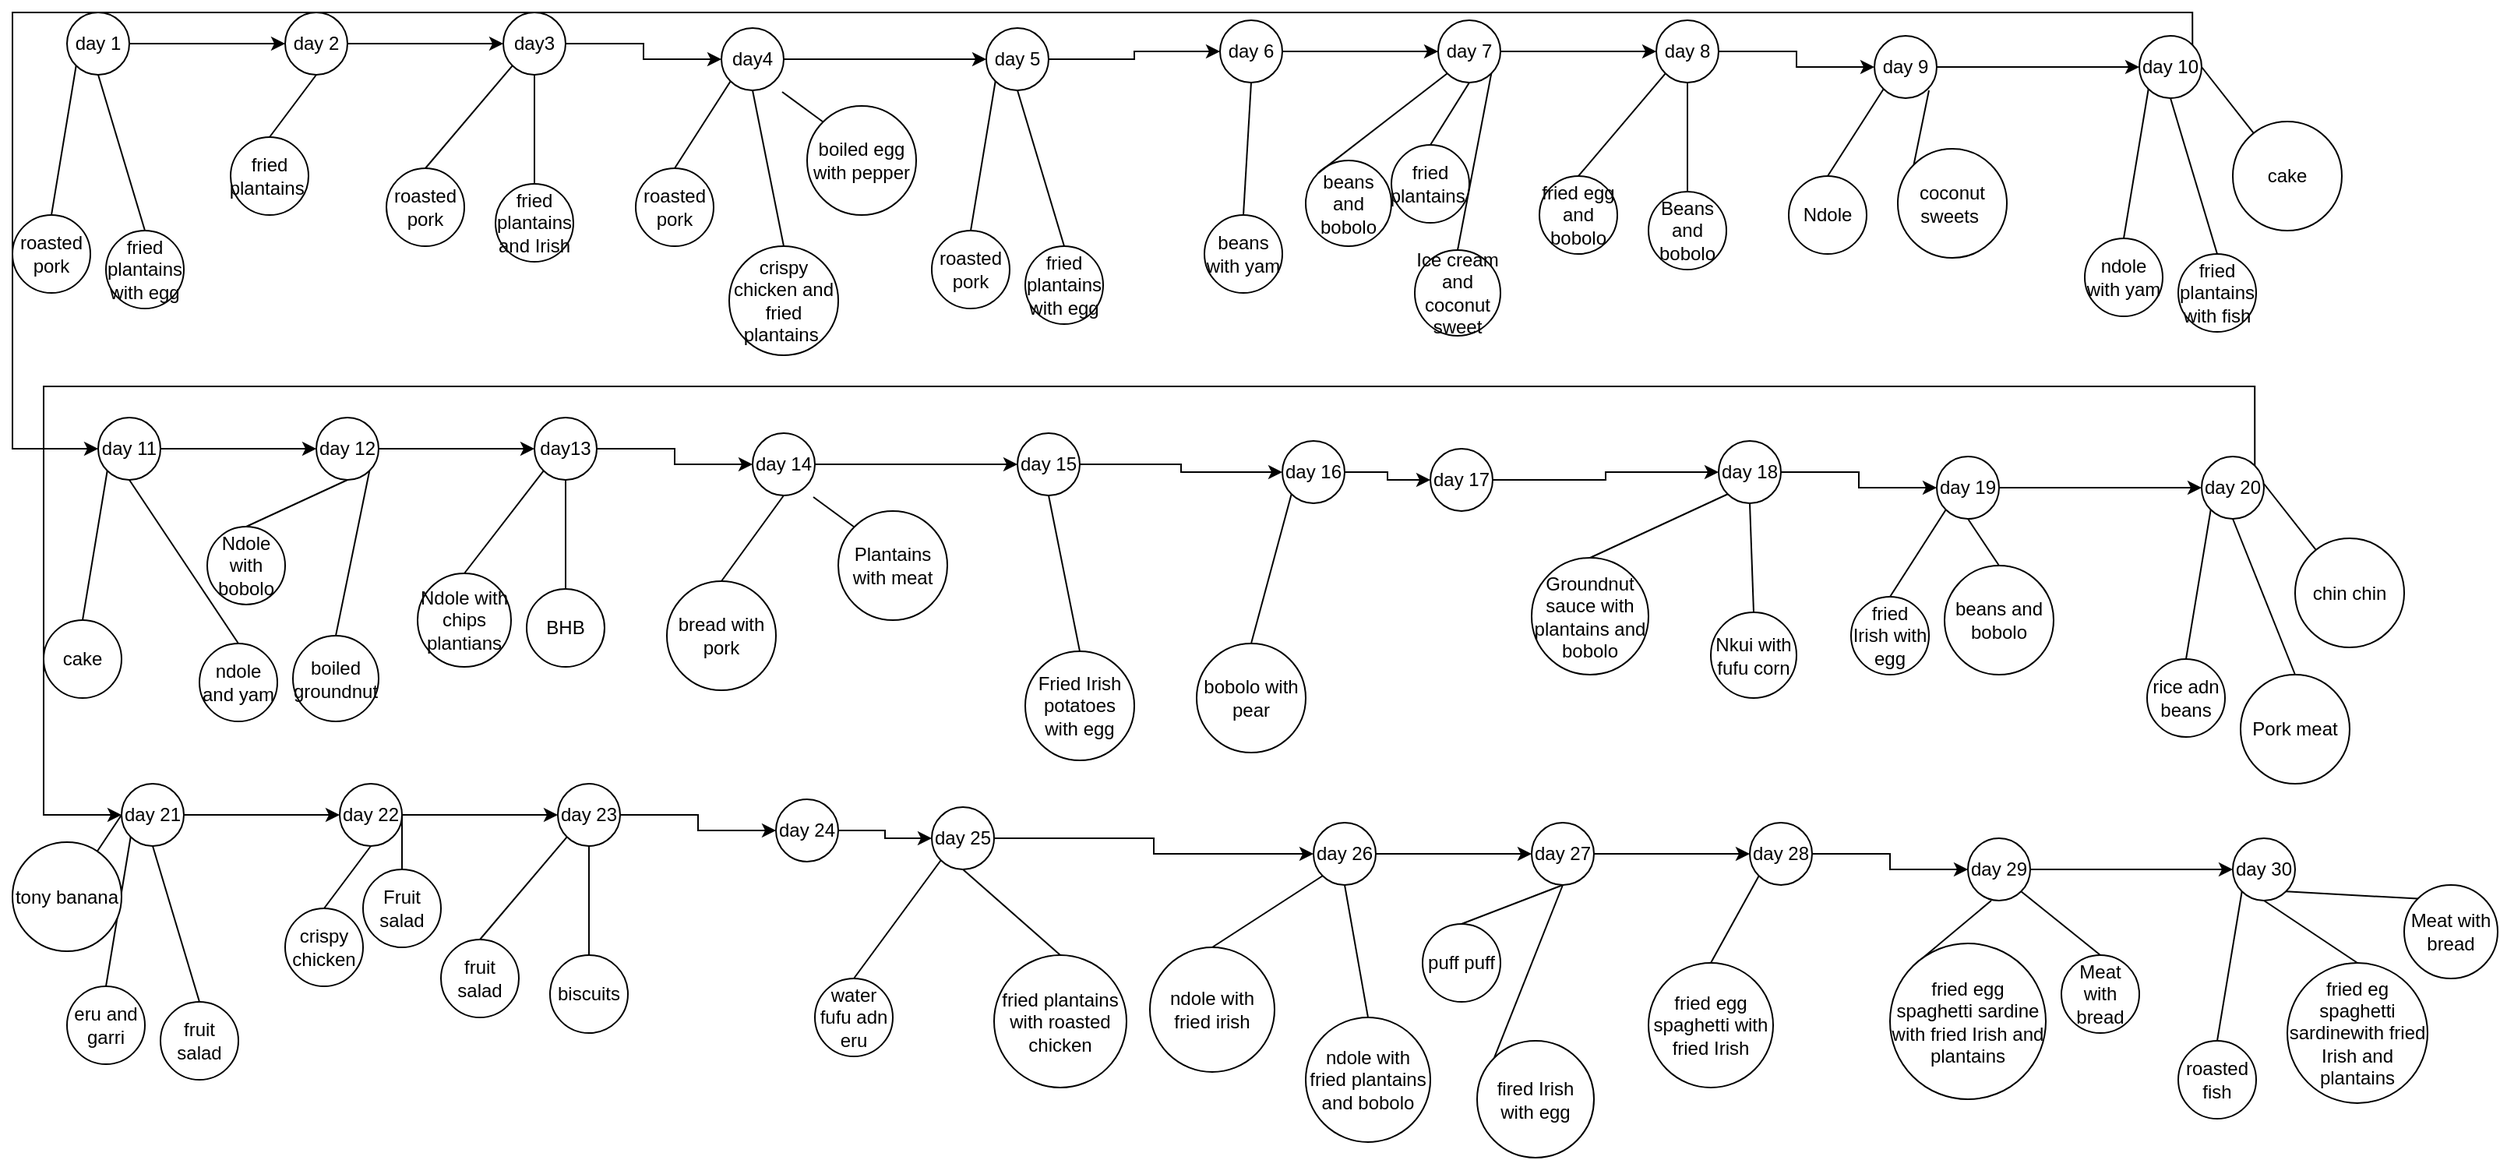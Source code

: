 <mxfile version="20.8.1" type="github">
  <diagram id="LaWbVJC7qkz8_IwK1w4z" name="Página-1">
    <mxGraphModel dx="1760" dy="790" grid="1" gridSize="10" guides="1" tooltips="1" connect="1" arrows="1" fold="1" page="1" pageScale="1" pageWidth="827" pageHeight="1169" math="0" shadow="0">
      <root>
        <mxCell id="0" />
        <mxCell id="1" parent="0" />
        <mxCell id="JZo5wt8hePPkI4YRJZzK-73" style="edgeStyle=orthogonalEdgeStyle;rounded=0;orthogonalLoop=1;jettySize=auto;html=1;exitX=1;exitY=0.5;exitDx=0;exitDy=0;entryX=0;entryY=0.5;entryDx=0;entryDy=0;" edge="1" parent="1" source="JZo5wt8hePPkI4YRJZzK-6" target="JZo5wt8hePPkI4YRJZzK-27">
          <mxGeometry relative="1" as="geometry" />
        </mxCell>
        <mxCell id="JZo5wt8hePPkI4YRJZzK-6" value="day 1" style="ellipse;whiteSpace=wrap;html=1;aspect=fixed;" vertex="1" parent="1">
          <mxGeometry x="45" y="360" width="40" height="40" as="geometry" />
        </mxCell>
        <mxCell id="JZo5wt8hePPkI4YRJZzK-11" value="roasted pork" style="ellipse;whiteSpace=wrap;html=1;aspect=fixed;" vertex="1" parent="1">
          <mxGeometry x="10" y="490" width="50" height="50" as="geometry" />
        </mxCell>
        <mxCell id="JZo5wt8hePPkI4YRJZzK-23" value="fried plantains with egg" style="ellipse;whiteSpace=wrap;html=1;aspect=fixed;" vertex="1" parent="1">
          <mxGeometry x="70" y="500" width="50" height="50" as="geometry" />
        </mxCell>
        <mxCell id="JZo5wt8hePPkI4YRJZzK-25" value="" style="endArrow=none;html=1;rounded=0;exitX=0.5;exitY=0;exitDx=0;exitDy=0;entryX=0;entryY=1;entryDx=0;entryDy=0;" edge="1" parent="1" source="JZo5wt8hePPkI4YRJZzK-11" target="JZo5wt8hePPkI4YRJZzK-6">
          <mxGeometry width="50" height="50" relative="1" as="geometry">
            <mxPoint x="15" y="490" as="sourcePoint" />
            <mxPoint x="50" y="400" as="targetPoint" />
          </mxGeometry>
        </mxCell>
        <mxCell id="JZo5wt8hePPkI4YRJZzK-26" value="" style="endArrow=none;html=1;rounded=0;exitX=0.5;exitY=0;exitDx=0;exitDy=0;entryX=0.5;entryY=1;entryDx=0;entryDy=0;" edge="1" parent="1" source="JZo5wt8hePPkI4YRJZzK-23" target="JZo5wt8hePPkI4YRJZzK-6">
          <mxGeometry width="50" height="50" relative="1" as="geometry">
            <mxPoint x="50" y="490" as="sourcePoint" />
            <mxPoint x="100" y="440" as="targetPoint" />
          </mxGeometry>
        </mxCell>
        <mxCell id="JZo5wt8hePPkI4YRJZzK-74" style="edgeStyle=orthogonalEdgeStyle;rounded=0;orthogonalLoop=1;jettySize=auto;html=1;exitX=1;exitY=0.5;exitDx=0;exitDy=0;entryX=0;entryY=0.5;entryDx=0;entryDy=0;" edge="1" parent="1" source="JZo5wt8hePPkI4YRJZzK-27" target="JZo5wt8hePPkI4YRJZzK-58">
          <mxGeometry relative="1" as="geometry" />
        </mxCell>
        <mxCell id="JZo5wt8hePPkI4YRJZzK-27" value="day 2" style="ellipse;whiteSpace=wrap;html=1;aspect=fixed;" vertex="1" parent="1">
          <mxGeometry x="185" y="360" width="40" height="40" as="geometry" />
        </mxCell>
        <mxCell id="JZo5wt8hePPkI4YRJZzK-29" value="fried plantains&amp;nbsp;" style="ellipse;whiteSpace=wrap;html=1;aspect=fixed;" vertex="1" parent="1">
          <mxGeometry x="150" y="440" width="50" height="50" as="geometry" />
        </mxCell>
        <mxCell id="JZo5wt8hePPkI4YRJZzK-31" value="" style="endArrow=none;html=1;rounded=0;exitX=0.5;exitY=0;exitDx=0;exitDy=0;entryX=0.5;entryY=1;entryDx=0;entryDy=0;" edge="1" source="JZo5wt8hePPkI4YRJZzK-29" target="JZo5wt8hePPkI4YRJZzK-27" parent="1">
          <mxGeometry width="50" height="50" relative="1" as="geometry">
            <mxPoint x="190" y="490" as="sourcePoint" />
            <mxPoint x="240" y="440" as="targetPoint" />
          </mxGeometry>
        </mxCell>
        <mxCell id="JZo5wt8hePPkI4YRJZzK-75" style="edgeStyle=orthogonalEdgeStyle;rounded=0;orthogonalLoop=1;jettySize=auto;html=1;exitX=1;exitY=0.5;exitDx=0;exitDy=0;entryX=0;entryY=0.5;entryDx=0;entryDy=0;" edge="1" parent="1" source="JZo5wt8hePPkI4YRJZzK-58" target="JZo5wt8hePPkI4YRJZzK-63">
          <mxGeometry relative="1" as="geometry" />
        </mxCell>
        <mxCell id="JZo5wt8hePPkI4YRJZzK-58" value="day3" style="ellipse;whiteSpace=wrap;html=1;aspect=fixed;" vertex="1" parent="1">
          <mxGeometry x="325" y="360" width="40" height="40" as="geometry" />
        </mxCell>
        <mxCell id="JZo5wt8hePPkI4YRJZzK-59" value="roasted pork" style="ellipse;whiteSpace=wrap;html=1;aspect=fixed;" vertex="1" parent="1">
          <mxGeometry x="250" y="460" width="50" height="50" as="geometry" />
        </mxCell>
        <mxCell id="JZo5wt8hePPkI4YRJZzK-60" value="fried plantains and Irish" style="ellipse;whiteSpace=wrap;html=1;aspect=fixed;" vertex="1" parent="1">
          <mxGeometry x="320" y="470" width="50" height="50" as="geometry" />
        </mxCell>
        <mxCell id="JZo5wt8hePPkI4YRJZzK-61" value="" style="endArrow=none;html=1;rounded=0;exitX=0.5;exitY=0;exitDx=0;exitDy=0;entryX=0;entryY=1;entryDx=0;entryDy=0;" edge="1" source="JZo5wt8hePPkI4YRJZzK-59" target="JZo5wt8hePPkI4YRJZzK-58" parent="1">
          <mxGeometry width="50" height="50" relative="1" as="geometry">
            <mxPoint x="295" y="490" as="sourcePoint" />
            <mxPoint x="330" y="400" as="targetPoint" />
          </mxGeometry>
        </mxCell>
        <mxCell id="JZo5wt8hePPkI4YRJZzK-62" value="" style="endArrow=none;html=1;rounded=0;exitX=0.5;exitY=0;exitDx=0;exitDy=0;entryX=0.5;entryY=1;entryDx=0;entryDy=0;" edge="1" source="JZo5wt8hePPkI4YRJZzK-60" target="JZo5wt8hePPkI4YRJZzK-58" parent="1">
          <mxGeometry width="50" height="50" relative="1" as="geometry">
            <mxPoint x="330" y="490" as="sourcePoint" />
            <mxPoint x="380" y="440" as="targetPoint" />
          </mxGeometry>
        </mxCell>
        <mxCell id="JZo5wt8hePPkI4YRJZzK-76" style="edgeStyle=orthogonalEdgeStyle;rounded=0;orthogonalLoop=1;jettySize=auto;html=1;exitX=1;exitY=0.5;exitDx=0;exitDy=0;" edge="1" parent="1" source="JZo5wt8hePPkI4YRJZzK-63" target="JZo5wt8hePPkI4YRJZzK-68">
          <mxGeometry relative="1" as="geometry" />
        </mxCell>
        <mxCell id="JZo5wt8hePPkI4YRJZzK-63" value="day4" style="ellipse;whiteSpace=wrap;html=1;aspect=fixed;" vertex="1" parent="1">
          <mxGeometry x="465" y="370" width="40" height="40" as="geometry" />
        </mxCell>
        <mxCell id="JZo5wt8hePPkI4YRJZzK-64" value="roasted pork" style="ellipse;whiteSpace=wrap;html=1;aspect=fixed;" vertex="1" parent="1">
          <mxGeometry x="410" y="460" width="50" height="50" as="geometry" />
        </mxCell>
        <mxCell id="JZo5wt8hePPkI4YRJZzK-65" value="crispy chicken and fried plantains&amp;nbsp;" style="ellipse;whiteSpace=wrap;html=1;aspect=fixed;" vertex="1" parent="1">
          <mxGeometry x="470" y="510" width="70" height="70" as="geometry" />
        </mxCell>
        <mxCell id="JZo5wt8hePPkI4YRJZzK-66" value="" style="endArrow=none;html=1;rounded=0;exitX=0.5;exitY=0;exitDx=0;exitDy=0;entryX=0;entryY=1;entryDx=0;entryDy=0;" edge="1" source="JZo5wt8hePPkI4YRJZzK-64" target="JZo5wt8hePPkI4YRJZzK-63" parent="1">
          <mxGeometry width="50" height="50" relative="1" as="geometry">
            <mxPoint x="435" y="500" as="sourcePoint" />
            <mxPoint x="470" y="410" as="targetPoint" />
          </mxGeometry>
        </mxCell>
        <mxCell id="JZo5wt8hePPkI4YRJZzK-67" value="" style="endArrow=none;html=1;rounded=0;exitX=0.5;exitY=0;exitDx=0;exitDy=0;entryX=0.5;entryY=1;entryDx=0;entryDy=0;" edge="1" source="JZo5wt8hePPkI4YRJZzK-65" target="JZo5wt8hePPkI4YRJZzK-63" parent="1">
          <mxGeometry width="50" height="50" relative="1" as="geometry">
            <mxPoint x="470" y="500" as="sourcePoint" />
            <mxPoint x="520" y="450" as="targetPoint" />
          </mxGeometry>
        </mxCell>
        <mxCell id="JZo5wt8hePPkI4YRJZzK-224" style="edgeStyle=orthogonalEdgeStyle;rounded=0;orthogonalLoop=1;jettySize=auto;html=1;exitX=1;exitY=0.5;exitDx=0;exitDy=0;entryX=0;entryY=0.5;entryDx=0;entryDy=0;" edge="1" parent="1" source="JZo5wt8hePPkI4YRJZzK-68" target="JZo5wt8hePPkI4YRJZzK-109">
          <mxGeometry relative="1" as="geometry" />
        </mxCell>
        <mxCell id="JZo5wt8hePPkI4YRJZzK-68" value="day 5" style="ellipse;whiteSpace=wrap;html=1;aspect=fixed;" vertex="1" parent="1">
          <mxGeometry x="635" y="370" width="40" height="40" as="geometry" />
        </mxCell>
        <mxCell id="JZo5wt8hePPkI4YRJZzK-69" value="roasted pork" style="ellipse;whiteSpace=wrap;html=1;aspect=fixed;" vertex="1" parent="1">
          <mxGeometry x="600" y="500" width="50" height="50" as="geometry" />
        </mxCell>
        <mxCell id="JZo5wt8hePPkI4YRJZzK-70" value="fried plantains with egg" style="ellipse;whiteSpace=wrap;html=1;aspect=fixed;" vertex="1" parent="1">
          <mxGeometry x="660" y="510" width="50" height="50" as="geometry" />
        </mxCell>
        <mxCell id="JZo5wt8hePPkI4YRJZzK-71" value="" style="endArrow=none;html=1;rounded=0;exitX=0.5;exitY=0;exitDx=0;exitDy=0;entryX=0;entryY=1;entryDx=0;entryDy=0;" edge="1" source="JZo5wt8hePPkI4YRJZzK-69" target="JZo5wt8hePPkI4YRJZzK-68" parent="1">
          <mxGeometry width="50" height="50" relative="1" as="geometry">
            <mxPoint x="605" y="500" as="sourcePoint" />
            <mxPoint x="640" y="410" as="targetPoint" />
          </mxGeometry>
        </mxCell>
        <mxCell id="JZo5wt8hePPkI4YRJZzK-72" value="" style="endArrow=none;html=1;rounded=0;exitX=0.5;exitY=0;exitDx=0;exitDy=0;entryX=0.5;entryY=1;entryDx=0;entryDy=0;" edge="1" source="JZo5wt8hePPkI4YRJZzK-70" target="JZo5wt8hePPkI4YRJZzK-68" parent="1">
          <mxGeometry width="50" height="50" relative="1" as="geometry">
            <mxPoint x="640" y="500" as="sourcePoint" />
            <mxPoint x="690" y="450" as="targetPoint" />
          </mxGeometry>
        </mxCell>
        <mxCell id="JZo5wt8hePPkI4YRJZzK-77" value="" style="endArrow=none;html=1;rounded=0;entryX=0.975;entryY=1.025;entryDx=0;entryDy=0;entryPerimeter=0;exitX=0;exitY=0;exitDx=0;exitDy=0;" edge="1" parent="1" source="JZo5wt8hePPkI4YRJZzK-78" target="JZo5wt8hePPkI4YRJZzK-63">
          <mxGeometry width="50" height="50" relative="1" as="geometry">
            <mxPoint x="540" y="445" as="sourcePoint" />
            <mxPoint x="590" y="395" as="targetPoint" />
          </mxGeometry>
        </mxCell>
        <mxCell id="JZo5wt8hePPkI4YRJZzK-78" value="boiled egg&lt;br&gt;with pepper" style="ellipse;whiteSpace=wrap;html=1;aspect=fixed;" vertex="1" parent="1">
          <mxGeometry x="520" y="420" width="70" height="70" as="geometry" />
        </mxCell>
        <mxCell id="JZo5wt8hePPkI4YRJZzK-79" style="edgeStyle=orthogonalEdgeStyle;rounded=0;orthogonalLoop=1;jettySize=auto;html=1;exitX=1;exitY=0.5;exitDx=0;exitDy=0;entryX=0;entryY=0.5;entryDx=0;entryDy=0;" edge="1" source="JZo5wt8hePPkI4YRJZzK-80" target="JZo5wt8hePPkI4YRJZzK-86" parent="1">
          <mxGeometry relative="1" as="geometry" />
        </mxCell>
        <mxCell id="JZo5wt8hePPkI4YRJZzK-80" value="day 11" style="ellipse;whiteSpace=wrap;html=1;aspect=fixed;" vertex="1" parent="1">
          <mxGeometry x="65" y="620" width="40" height="40" as="geometry" />
        </mxCell>
        <mxCell id="JZo5wt8hePPkI4YRJZzK-81" value="cake" style="ellipse;whiteSpace=wrap;html=1;aspect=fixed;" vertex="1" parent="1">
          <mxGeometry x="30" y="750" width="50" height="50" as="geometry" />
        </mxCell>
        <mxCell id="JZo5wt8hePPkI4YRJZzK-82" value="ndole and yam" style="ellipse;whiteSpace=wrap;html=1;aspect=fixed;" vertex="1" parent="1">
          <mxGeometry x="130" y="765" width="50" height="50" as="geometry" />
        </mxCell>
        <mxCell id="JZo5wt8hePPkI4YRJZzK-83" value="" style="endArrow=none;html=1;rounded=0;exitX=0.5;exitY=0;exitDx=0;exitDy=0;entryX=0;entryY=1;entryDx=0;entryDy=0;" edge="1" source="JZo5wt8hePPkI4YRJZzK-81" target="JZo5wt8hePPkI4YRJZzK-80" parent="1">
          <mxGeometry width="50" height="50" relative="1" as="geometry">
            <mxPoint x="35" y="750" as="sourcePoint" />
            <mxPoint x="70" y="660" as="targetPoint" />
          </mxGeometry>
        </mxCell>
        <mxCell id="JZo5wt8hePPkI4YRJZzK-84" value="" style="endArrow=none;html=1;rounded=0;exitX=0.5;exitY=0;exitDx=0;exitDy=0;entryX=0.5;entryY=1;entryDx=0;entryDy=0;" edge="1" source="JZo5wt8hePPkI4YRJZzK-82" target="JZo5wt8hePPkI4YRJZzK-80" parent="1">
          <mxGeometry width="50" height="50" relative="1" as="geometry">
            <mxPoint x="70" y="750" as="sourcePoint" />
            <mxPoint x="120" y="700" as="targetPoint" />
          </mxGeometry>
        </mxCell>
        <mxCell id="JZo5wt8hePPkI4YRJZzK-85" style="edgeStyle=orthogonalEdgeStyle;rounded=0;orthogonalLoop=1;jettySize=auto;html=1;exitX=1;exitY=0.5;exitDx=0;exitDy=0;entryX=0;entryY=0.5;entryDx=0;entryDy=0;" edge="1" source="JZo5wt8hePPkI4YRJZzK-86" target="JZo5wt8hePPkI4YRJZzK-90" parent="1">
          <mxGeometry relative="1" as="geometry" />
        </mxCell>
        <mxCell id="JZo5wt8hePPkI4YRJZzK-86" value="day 12" style="ellipse;whiteSpace=wrap;html=1;aspect=fixed;" vertex="1" parent="1">
          <mxGeometry x="205" y="620" width="40" height="40" as="geometry" />
        </mxCell>
        <mxCell id="JZo5wt8hePPkI4YRJZzK-87" value="Ndole with bobolo" style="ellipse;whiteSpace=wrap;html=1;aspect=fixed;" vertex="1" parent="1">
          <mxGeometry x="135" y="690" width="50" height="50" as="geometry" />
        </mxCell>
        <mxCell id="JZo5wt8hePPkI4YRJZzK-88" value="" style="endArrow=none;html=1;rounded=0;exitX=0.5;exitY=0;exitDx=0;exitDy=0;entryX=0.5;entryY=1;entryDx=0;entryDy=0;" edge="1" source="JZo5wt8hePPkI4YRJZzK-87" target="JZo5wt8hePPkI4YRJZzK-86" parent="1">
          <mxGeometry width="50" height="50" relative="1" as="geometry">
            <mxPoint x="210" y="750" as="sourcePoint" />
            <mxPoint x="260" y="700" as="targetPoint" />
          </mxGeometry>
        </mxCell>
        <mxCell id="JZo5wt8hePPkI4YRJZzK-89" style="edgeStyle=orthogonalEdgeStyle;rounded=0;orthogonalLoop=1;jettySize=auto;html=1;exitX=1;exitY=0.5;exitDx=0;exitDy=0;entryX=0;entryY=0.5;entryDx=0;entryDy=0;" edge="1" source="JZo5wt8hePPkI4YRJZzK-90" target="JZo5wt8hePPkI4YRJZzK-96" parent="1">
          <mxGeometry relative="1" as="geometry" />
        </mxCell>
        <mxCell id="JZo5wt8hePPkI4YRJZzK-90" value="day13" style="ellipse;whiteSpace=wrap;html=1;aspect=fixed;" vertex="1" parent="1">
          <mxGeometry x="345" y="620" width="40" height="40" as="geometry" />
        </mxCell>
        <mxCell id="JZo5wt8hePPkI4YRJZzK-91" value="Ndole with chips plantians" style="ellipse;whiteSpace=wrap;html=1;aspect=fixed;" vertex="1" parent="1">
          <mxGeometry x="270" y="720" width="60" height="60" as="geometry" />
        </mxCell>
        <mxCell id="JZo5wt8hePPkI4YRJZzK-92" value="BHB" style="ellipse;whiteSpace=wrap;html=1;aspect=fixed;" vertex="1" parent="1">
          <mxGeometry x="340" y="730" width="50" height="50" as="geometry" />
        </mxCell>
        <mxCell id="JZo5wt8hePPkI4YRJZzK-93" value="" style="endArrow=none;html=1;rounded=0;exitX=0.5;exitY=0;exitDx=0;exitDy=0;entryX=0;entryY=1;entryDx=0;entryDy=0;" edge="1" source="JZo5wt8hePPkI4YRJZzK-91" target="JZo5wt8hePPkI4YRJZzK-90" parent="1">
          <mxGeometry width="50" height="50" relative="1" as="geometry">
            <mxPoint x="315" y="750" as="sourcePoint" />
            <mxPoint x="350" y="660" as="targetPoint" />
          </mxGeometry>
        </mxCell>
        <mxCell id="JZo5wt8hePPkI4YRJZzK-94" value="" style="endArrow=none;html=1;rounded=0;exitX=0.5;exitY=0;exitDx=0;exitDy=0;entryX=0.5;entryY=1;entryDx=0;entryDy=0;" edge="1" source="JZo5wt8hePPkI4YRJZzK-92" target="JZo5wt8hePPkI4YRJZzK-90" parent="1">
          <mxGeometry width="50" height="50" relative="1" as="geometry">
            <mxPoint x="350" y="750" as="sourcePoint" />
            <mxPoint x="400" y="700" as="targetPoint" />
          </mxGeometry>
        </mxCell>
        <mxCell id="JZo5wt8hePPkI4YRJZzK-95" style="edgeStyle=orthogonalEdgeStyle;rounded=0;orthogonalLoop=1;jettySize=auto;html=1;exitX=1;exitY=0.5;exitDx=0;exitDy=0;" edge="1" source="JZo5wt8hePPkI4YRJZzK-96" target="JZo5wt8hePPkI4YRJZzK-101" parent="1">
          <mxGeometry relative="1" as="geometry" />
        </mxCell>
        <mxCell id="JZo5wt8hePPkI4YRJZzK-96" value="day 14" style="ellipse;whiteSpace=wrap;html=1;aspect=fixed;" vertex="1" parent="1">
          <mxGeometry x="485" y="630" width="40" height="40" as="geometry" />
        </mxCell>
        <mxCell id="JZo5wt8hePPkI4YRJZzK-98" value="bread with pork" style="ellipse;whiteSpace=wrap;html=1;aspect=fixed;" vertex="1" parent="1">
          <mxGeometry x="430" y="725" width="70" height="70" as="geometry" />
        </mxCell>
        <mxCell id="JZo5wt8hePPkI4YRJZzK-100" value="" style="endArrow=none;html=1;rounded=0;exitX=0.5;exitY=0;exitDx=0;exitDy=0;entryX=0.5;entryY=1;entryDx=0;entryDy=0;" edge="1" source="JZo5wt8hePPkI4YRJZzK-98" target="JZo5wt8hePPkI4YRJZzK-96" parent="1">
          <mxGeometry width="50" height="50" relative="1" as="geometry">
            <mxPoint x="490" y="760" as="sourcePoint" />
            <mxPoint x="540" y="710" as="targetPoint" />
          </mxGeometry>
        </mxCell>
        <mxCell id="JZo5wt8hePPkI4YRJZzK-238" style="edgeStyle=orthogonalEdgeStyle;rounded=0;orthogonalLoop=1;jettySize=auto;html=1;exitX=1;exitY=0.5;exitDx=0;exitDy=0;entryX=0;entryY=0.5;entryDx=0;entryDy=0;" edge="1" parent="1" source="JZo5wt8hePPkI4YRJZzK-101" target="JZo5wt8hePPkI4YRJZzK-138">
          <mxGeometry relative="1" as="geometry" />
        </mxCell>
        <mxCell id="JZo5wt8hePPkI4YRJZzK-101" value="day 15" style="ellipse;whiteSpace=wrap;html=1;aspect=fixed;" vertex="1" parent="1">
          <mxGeometry x="655" y="630" width="40" height="40" as="geometry" />
        </mxCell>
        <mxCell id="JZo5wt8hePPkI4YRJZzK-103" value="Fried Irish potatoes with egg" style="ellipse;whiteSpace=wrap;html=1;aspect=fixed;" vertex="1" parent="1">
          <mxGeometry x="660" y="770" width="70" height="70" as="geometry" />
        </mxCell>
        <mxCell id="JZo5wt8hePPkI4YRJZzK-105" value="" style="endArrow=none;html=1;rounded=0;exitX=0.5;exitY=0;exitDx=0;exitDy=0;entryX=0.5;entryY=1;entryDx=0;entryDy=0;" edge="1" source="JZo5wt8hePPkI4YRJZzK-103" target="JZo5wt8hePPkI4YRJZzK-101" parent="1">
          <mxGeometry width="50" height="50" relative="1" as="geometry">
            <mxPoint x="660" y="760" as="sourcePoint" />
            <mxPoint x="710" y="710" as="targetPoint" />
          </mxGeometry>
        </mxCell>
        <mxCell id="JZo5wt8hePPkI4YRJZzK-106" value="" style="endArrow=none;html=1;rounded=0;entryX=0.975;entryY=1.025;entryDx=0;entryDy=0;entryPerimeter=0;exitX=0;exitY=0;exitDx=0;exitDy=0;" edge="1" source="JZo5wt8hePPkI4YRJZzK-107" target="JZo5wt8hePPkI4YRJZzK-96" parent="1">
          <mxGeometry width="50" height="50" relative="1" as="geometry">
            <mxPoint x="560" y="705" as="sourcePoint" />
            <mxPoint x="610" y="655" as="targetPoint" />
          </mxGeometry>
        </mxCell>
        <mxCell id="JZo5wt8hePPkI4YRJZzK-107" value="Plantains with meat" style="ellipse;whiteSpace=wrap;html=1;aspect=fixed;" vertex="1" parent="1">
          <mxGeometry x="540" y="680" width="70" height="70" as="geometry" />
        </mxCell>
        <mxCell id="JZo5wt8hePPkI4YRJZzK-108" style="edgeStyle=orthogonalEdgeStyle;rounded=0;orthogonalLoop=1;jettySize=auto;html=1;exitX=1;exitY=0.5;exitDx=0;exitDy=0;entryX=0;entryY=0.5;entryDx=0;entryDy=0;" edge="1" source="JZo5wt8hePPkI4YRJZzK-109" target="JZo5wt8hePPkI4YRJZzK-115" parent="1">
          <mxGeometry relative="1" as="geometry" />
        </mxCell>
        <mxCell id="JZo5wt8hePPkI4YRJZzK-109" value="day 6" style="ellipse;whiteSpace=wrap;html=1;aspect=fixed;" vertex="1" parent="1">
          <mxGeometry x="785" y="365" width="40" height="40" as="geometry" />
        </mxCell>
        <mxCell id="JZo5wt8hePPkI4YRJZzK-111" value="beans with yam" style="ellipse;whiteSpace=wrap;html=1;aspect=fixed;" vertex="1" parent="1">
          <mxGeometry x="775" y="490" width="50" height="50" as="geometry" />
        </mxCell>
        <mxCell id="JZo5wt8hePPkI4YRJZzK-113" value="" style="endArrow=none;html=1;rounded=0;exitX=0.5;exitY=0;exitDx=0;exitDy=0;entryX=0.5;entryY=1;entryDx=0;entryDy=0;" edge="1" source="JZo5wt8hePPkI4YRJZzK-111" target="JZo5wt8hePPkI4YRJZzK-109" parent="1">
          <mxGeometry width="50" height="50" relative="1" as="geometry">
            <mxPoint x="790" y="495" as="sourcePoint" />
            <mxPoint x="840" y="445" as="targetPoint" />
          </mxGeometry>
        </mxCell>
        <mxCell id="JZo5wt8hePPkI4YRJZzK-114" style="edgeStyle=orthogonalEdgeStyle;rounded=0;orthogonalLoop=1;jettySize=auto;html=1;exitX=1;exitY=0.5;exitDx=0;exitDy=0;entryX=0;entryY=0.5;entryDx=0;entryDy=0;" edge="1" source="JZo5wt8hePPkI4YRJZzK-115" target="JZo5wt8hePPkI4YRJZzK-119" parent="1">
          <mxGeometry relative="1" as="geometry" />
        </mxCell>
        <mxCell id="JZo5wt8hePPkI4YRJZzK-115" value="day 7" style="ellipse;whiteSpace=wrap;html=1;aspect=fixed;" vertex="1" parent="1">
          <mxGeometry x="925" y="365" width="40" height="40" as="geometry" />
        </mxCell>
        <mxCell id="JZo5wt8hePPkI4YRJZzK-116" value="fried plantains&amp;nbsp;" style="ellipse;whiteSpace=wrap;html=1;aspect=fixed;" vertex="1" parent="1">
          <mxGeometry x="895" y="445" width="50" height="50" as="geometry" />
        </mxCell>
        <mxCell id="JZo5wt8hePPkI4YRJZzK-117" value="" style="endArrow=none;html=1;rounded=0;exitX=0.5;exitY=0;exitDx=0;exitDy=0;entryX=0.5;entryY=1;entryDx=0;entryDy=0;" edge="1" source="JZo5wt8hePPkI4YRJZzK-116" target="JZo5wt8hePPkI4YRJZzK-115" parent="1">
          <mxGeometry width="50" height="50" relative="1" as="geometry">
            <mxPoint x="930" y="495" as="sourcePoint" />
            <mxPoint x="980" y="445" as="targetPoint" />
          </mxGeometry>
        </mxCell>
        <mxCell id="JZo5wt8hePPkI4YRJZzK-118" style="edgeStyle=orthogonalEdgeStyle;rounded=0;orthogonalLoop=1;jettySize=auto;html=1;exitX=1;exitY=0.5;exitDx=0;exitDy=0;entryX=0;entryY=0.5;entryDx=0;entryDy=0;" edge="1" source="JZo5wt8hePPkI4YRJZzK-119" target="JZo5wt8hePPkI4YRJZzK-125" parent="1">
          <mxGeometry relative="1" as="geometry" />
        </mxCell>
        <mxCell id="JZo5wt8hePPkI4YRJZzK-119" value="day 8" style="ellipse;whiteSpace=wrap;html=1;aspect=fixed;" vertex="1" parent="1">
          <mxGeometry x="1065" y="365" width="40" height="40" as="geometry" />
        </mxCell>
        <mxCell id="JZo5wt8hePPkI4YRJZzK-120" value="fried egg and bobolo" style="ellipse;whiteSpace=wrap;html=1;aspect=fixed;" vertex="1" parent="1">
          <mxGeometry x="990" y="465" width="50" height="50" as="geometry" />
        </mxCell>
        <mxCell id="JZo5wt8hePPkI4YRJZzK-121" value="Beans and bobolo" style="ellipse;whiteSpace=wrap;html=1;aspect=fixed;" vertex="1" parent="1">
          <mxGeometry x="1060" y="475" width="50" height="50" as="geometry" />
        </mxCell>
        <mxCell id="JZo5wt8hePPkI4YRJZzK-122" value="" style="endArrow=none;html=1;rounded=0;exitX=0.5;exitY=0;exitDx=0;exitDy=0;entryX=0;entryY=1;entryDx=0;entryDy=0;" edge="1" source="JZo5wt8hePPkI4YRJZzK-120" target="JZo5wt8hePPkI4YRJZzK-119" parent="1">
          <mxGeometry width="50" height="50" relative="1" as="geometry">
            <mxPoint x="1035" y="495" as="sourcePoint" />
            <mxPoint x="1070" y="405" as="targetPoint" />
          </mxGeometry>
        </mxCell>
        <mxCell id="JZo5wt8hePPkI4YRJZzK-123" value="" style="endArrow=none;html=1;rounded=0;exitX=0.5;exitY=0;exitDx=0;exitDy=0;entryX=0.5;entryY=1;entryDx=0;entryDy=0;" edge="1" source="JZo5wt8hePPkI4YRJZzK-121" target="JZo5wt8hePPkI4YRJZzK-119" parent="1">
          <mxGeometry width="50" height="50" relative="1" as="geometry">
            <mxPoint x="1070" y="495" as="sourcePoint" />
            <mxPoint x="1120" y="445" as="targetPoint" />
          </mxGeometry>
        </mxCell>
        <mxCell id="JZo5wt8hePPkI4YRJZzK-124" style="edgeStyle=orthogonalEdgeStyle;rounded=0;orthogonalLoop=1;jettySize=auto;html=1;exitX=1;exitY=0.5;exitDx=0;exitDy=0;" edge="1" source="JZo5wt8hePPkI4YRJZzK-125" target="JZo5wt8hePPkI4YRJZzK-130" parent="1">
          <mxGeometry relative="1" as="geometry" />
        </mxCell>
        <mxCell id="JZo5wt8hePPkI4YRJZzK-125" value="day 9" style="ellipse;whiteSpace=wrap;html=1;aspect=fixed;" vertex="1" parent="1">
          <mxGeometry x="1205" y="375" width="40" height="40" as="geometry" />
        </mxCell>
        <mxCell id="JZo5wt8hePPkI4YRJZzK-126" value="Ndole" style="ellipse;whiteSpace=wrap;html=1;aspect=fixed;" vertex="1" parent="1">
          <mxGeometry x="1150" y="465" width="50" height="50" as="geometry" />
        </mxCell>
        <mxCell id="JZo5wt8hePPkI4YRJZzK-128" value="" style="endArrow=none;html=1;rounded=0;exitX=0.5;exitY=0;exitDx=0;exitDy=0;entryX=0;entryY=1;entryDx=0;entryDy=0;" edge="1" source="JZo5wt8hePPkI4YRJZzK-126" target="JZo5wt8hePPkI4YRJZzK-125" parent="1">
          <mxGeometry width="50" height="50" relative="1" as="geometry">
            <mxPoint x="1175" y="505" as="sourcePoint" />
            <mxPoint x="1210" y="415" as="targetPoint" />
          </mxGeometry>
        </mxCell>
        <mxCell id="JZo5wt8hePPkI4YRJZzK-233" style="edgeStyle=orthogonalEdgeStyle;rounded=0;orthogonalLoop=1;jettySize=auto;html=1;exitX=1;exitY=0;exitDx=0;exitDy=0;entryX=0;entryY=0.5;entryDx=0;entryDy=0;" edge="1" parent="1" source="JZo5wt8hePPkI4YRJZzK-130" target="JZo5wt8hePPkI4YRJZzK-80">
          <mxGeometry relative="1" as="geometry">
            <Array as="points">
              <mxPoint x="1409" y="360" />
              <mxPoint x="10" y="360" />
              <mxPoint x="10" y="640" />
            </Array>
          </mxGeometry>
        </mxCell>
        <mxCell id="JZo5wt8hePPkI4YRJZzK-130" value="day 10" style="ellipse;whiteSpace=wrap;html=1;aspect=fixed;" vertex="1" parent="1">
          <mxGeometry x="1375" y="375" width="40" height="40" as="geometry" />
        </mxCell>
        <mxCell id="JZo5wt8hePPkI4YRJZzK-131" value="ndole with yam" style="ellipse;whiteSpace=wrap;html=1;aspect=fixed;" vertex="1" parent="1">
          <mxGeometry x="1340" y="505" width="50" height="50" as="geometry" />
        </mxCell>
        <mxCell id="JZo5wt8hePPkI4YRJZzK-132" value="fried plantains with fish" style="ellipse;whiteSpace=wrap;html=1;aspect=fixed;" vertex="1" parent="1">
          <mxGeometry x="1400" y="515" width="50" height="50" as="geometry" />
        </mxCell>
        <mxCell id="JZo5wt8hePPkI4YRJZzK-133" value="" style="endArrow=none;html=1;rounded=0;exitX=0.5;exitY=0;exitDx=0;exitDy=0;entryX=0;entryY=1;entryDx=0;entryDy=0;" edge="1" source="JZo5wt8hePPkI4YRJZzK-131" target="JZo5wt8hePPkI4YRJZzK-130" parent="1">
          <mxGeometry width="50" height="50" relative="1" as="geometry">
            <mxPoint x="1345" y="505" as="sourcePoint" />
            <mxPoint x="1380" y="415" as="targetPoint" />
          </mxGeometry>
        </mxCell>
        <mxCell id="JZo5wt8hePPkI4YRJZzK-134" value="" style="endArrow=none;html=1;rounded=0;exitX=0.5;exitY=0;exitDx=0;exitDy=0;entryX=0.5;entryY=1;entryDx=0;entryDy=0;" edge="1" source="JZo5wt8hePPkI4YRJZzK-132" target="JZo5wt8hePPkI4YRJZzK-130" parent="1">
          <mxGeometry width="50" height="50" relative="1" as="geometry">
            <mxPoint x="1380" y="505" as="sourcePoint" />
            <mxPoint x="1430" y="455" as="targetPoint" />
          </mxGeometry>
        </mxCell>
        <mxCell id="JZo5wt8hePPkI4YRJZzK-135" value="" style="endArrow=none;html=1;rounded=0;exitX=0;exitY=0;exitDx=0;exitDy=0;" edge="1" source="JZo5wt8hePPkI4YRJZzK-136" parent="1">
          <mxGeometry width="50" height="50" relative="1" as="geometry">
            <mxPoint x="1280" y="450" as="sourcePoint" />
            <mxPoint x="1240" y="410" as="targetPoint" />
          </mxGeometry>
        </mxCell>
        <mxCell id="JZo5wt8hePPkI4YRJZzK-136" value="coconut sweets&amp;nbsp;" style="ellipse;whiteSpace=wrap;html=1;aspect=fixed;" vertex="1" parent="1">
          <mxGeometry x="1220" y="447.5" width="70" height="70" as="geometry" />
        </mxCell>
        <mxCell id="JZo5wt8hePPkI4YRJZzK-137" style="edgeStyle=orthogonalEdgeStyle;rounded=0;orthogonalLoop=1;jettySize=auto;html=1;exitX=1;exitY=0.5;exitDx=0;exitDy=0;entryX=0;entryY=0.5;entryDx=0;entryDy=0;" edge="1" source="JZo5wt8hePPkI4YRJZzK-138" target="JZo5wt8hePPkI4YRJZzK-144" parent="1">
          <mxGeometry relative="1" as="geometry" />
        </mxCell>
        <mxCell id="JZo5wt8hePPkI4YRJZzK-138" value="day 16" style="ellipse;whiteSpace=wrap;html=1;aspect=fixed;" vertex="1" parent="1">
          <mxGeometry x="825" y="635" width="40" height="40" as="geometry" />
        </mxCell>
        <mxCell id="JZo5wt8hePPkI4YRJZzK-139" value="bobolo with pear" style="ellipse;whiteSpace=wrap;html=1;aspect=fixed;" vertex="1" parent="1">
          <mxGeometry x="770" y="765" width="70" height="70" as="geometry" />
        </mxCell>
        <mxCell id="JZo5wt8hePPkI4YRJZzK-141" value="" style="endArrow=none;html=1;rounded=0;exitX=0.5;exitY=0;exitDx=0;exitDy=0;entryX=0;entryY=1;entryDx=0;entryDy=0;" edge="1" source="JZo5wt8hePPkI4YRJZzK-139" target="JZo5wt8hePPkI4YRJZzK-138" parent="1">
          <mxGeometry width="50" height="50" relative="1" as="geometry">
            <mxPoint x="795" y="765" as="sourcePoint" />
            <mxPoint x="830" y="675" as="targetPoint" />
          </mxGeometry>
        </mxCell>
        <mxCell id="JZo5wt8hePPkI4YRJZzK-143" style="edgeStyle=orthogonalEdgeStyle;rounded=0;orthogonalLoop=1;jettySize=auto;html=1;exitX=1;exitY=0.5;exitDx=0;exitDy=0;entryX=0;entryY=0.5;entryDx=0;entryDy=0;" edge="1" source="JZo5wt8hePPkI4YRJZzK-144" target="JZo5wt8hePPkI4YRJZzK-148" parent="1">
          <mxGeometry relative="1" as="geometry" />
        </mxCell>
        <mxCell id="JZo5wt8hePPkI4YRJZzK-144" value="day 17" style="ellipse;whiteSpace=wrap;html=1;aspect=fixed;" vertex="1" parent="1">
          <mxGeometry x="920" y="640" width="40" height="40" as="geometry" />
        </mxCell>
        <mxCell id="JZo5wt8hePPkI4YRJZzK-147" style="edgeStyle=orthogonalEdgeStyle;rounded=0;orthogonalLoop=1;jettySize=auto;html=1;exitX=1;exitY=0.5;exitDx=0;exitDy=0;entryX=0;entryY=0.5;entryDx=0;entryDy=0;" edge="1" source="JZo5wt8hePPkI4YRJZzK-148" target="JZo5wt8hePPkI4YRJZzK-154" parent="1">
          <mxGeometry relative="1" as="geometry" />
        </mxCell>
        <mxCell id="JZo5wt8hePPkI4YRJZzK-148" value="day 18" style="ellipse;whiteSpace=wrap;html=1;aspect=fixed;" vertex="1" parent="1">
          <mxGeometry x="1105" y="635" width="40" height="40" as="geometry" />
        </mxCell>
        <mxCell id="JZo5wt8hePPkI4YRJZzK-149" value="Groundnut sauce with plantains and bobolo" style="ellipse;whiteSpace=wrap;html=1;aspect=fixed;" vertex="1" parent="1">
          <mxGeometry x="985" y="710" width="75" height="75" as="geometry" />
        </mxCell>
        <mxCell id="JZo5wt8hePPkI4YRJZzK-150" value="Nkui with fufu corn" style="ellipse;whiteSpace=wrap;html=1;aspect=fixed;" vertex="1" parent="1">
          <mxGeometry x="1100" y="745" width="55" height="55" as="geometry" />
        </mxCell>
        <mxCell id="JZo5wt8hePPkI4YRJZzK-151" value="" style="endArrow=none;html=1;rounded=0;exitX=0.5;exitY=0;exitDx=0;exitDy=0;entryX=0;entryY=1;entryDx=0;entryDy=0;" edge="1" source="JZo5wt8hePPkI4YRJZzK-149" target="JZo5wt8hePPkI4YRJZzK-148" parent="1">
          <mxGeometry width="50" height="50" relative="1" as="geometry">
            <mxPoint x="1075" y="765" as="sourcePoint" />
            <mxPoint x="1110" y="675" as="targetPoint" />
          </mxGeometry>
        </mxCell>
        <mxCell id="JZo5wt8hePPkI4YRJZzK-152" value="" style="endArrow=none;html=1;rounded=0;exitX=0.5;exitY=0;exitDx=0;exitDy=0;entryX=0.5;entryY=1;entryDx=0;entryDy=0;" edge="1" source="JZo5wt8hePPkI4YRJZzK-150" target="JZo5wt8hePPkI4YRJZzK-148" parent="1">
          <mxGeometry width="50" height="50" relative="1" as="geometry">
            <mxPoint x="1110" y="765" as="sourcePoint" />
            <mxPoint x="1160" y="715" as="targetPoint" />
          </mxGeometry>
        </mxCell>
        <mxCell id="JZo5wt8hePPkI4YRJZzK-153" style="edgeStyle=orthogonalEdgeStyle;rounded=0;orthogonalLoop=1;jettySize=auto;html=1;exitX=1;exitY=0.5;exitDx=0;exitDy=0;" edge="1" source="JZo5wt8hePPkI4YRJZzK-154" target="JZo5wt8hePPkI4YRJZzK-159" parent="1">
          <mxGeometry relative="1" as="geometry" />
        </mxCell>
        <mxCell id="JZo5wt8hePPkI4YRJZzK-154" value="day 19" style="ellipse;whiteSpace=wrap;html=1;aspect=fixed;" vertex="1" parent="1">
          <mxGeometry x="1245" y="645" width="40" height="40" as="geometry" />
        </mxCell>
        <mxCell id="JZo5wt8hePPkI4YRJZzK-155" value="fried Irish with egg" style="ellipse;whiteSpace=wrap;html=1;aspect=fixed;" vertex="1" parent="1">
          <mxGeometry x="1190" y="735" width="50" height="50" as="geometry" />
        </mxCell>
        <mxCell id="JZo5wt8hePPkI4YRJZzK-156" value="beans and bobolo" style="ellipse;whiteSpace=wrap;html=1;aspect=fixed;" vertex="1" parent="1">
          <mxGeometry x="1250" y="715" width="70" height="70" as="geometry" />
        </mxCell>
        <mxCell id="JZo5wt8hePPkI4YRJZzK-157" value="" style="endArrow=none;html=1;rounded=0;exitX=0.5;exitY=0;exitDx=0;exitDy=0;entryX=0;entryY=1;entryDx=0;entryDy=0;" edge="1" source="JZo5wt8hePPkI4YRJZzK-155" target="JZo5wt8hePPkI4YRJZzK-154" parent="1">
          <mxGeometry width="50" height="50" relative="1" as="geometry">
            <mxPoint x="1215" y="775" as="sourcePoint" />
            <mxPoint x="1250" y="685" as="targetPoint" />
          </mxGeometry>
        </mxCell>
        <mxCell id="JZo5wt8hePPkI4YRJZzK-158" value="" style="endArrow=none;html=1;rounded=0;exitX=0.5;exitY=0;exitDx=0;exitDy=0;entryX=0.5;entryY=1;entryDx=0;entryDy=0;" edge="1" source="JZo5wt8hePPkI4YRJZzK-156" target="JZo5wt8hePPkI4YRJZzK-154" parent="1">
          <mxGeometry width="50" height="50" relative="1" as="geometry">
            <mxPoint x="1250" y="775" as="sourcePoint" />
            <mxPoint x="1300" y="725" as="targetPoint" />
          </mxGeometry>
        </mxCell>
        <mxCell id="JZo5wt8hePPkI4YRJZzK-234" style="edgeStyle=orthogonalEdgeStyle;rounded=0;orthogonalLoop=1;jettySize=auto;html=1;exitX=1;exitY=0;exitDx=0;exitDy=0;entryX=0;entryY=0.5;entryDx=0;entryDy=0;" edge="1" parent="1" source="JZo5wt8hePPkI4YRJZzK-159" target="JZo5wt8hePPkI4YRJZzK-167">
          <mxGeometry relative="1" as="geometry">
            <Array as="points">
              <mxPoint x="1449" y="600" />
              <mxPoint x="30" y="600" />
              <mxPoint x="30" y="875" />
            </Array>
          </mxGeometry>
        </mxCell>
        <mxCell id="JZo5wt8hePPkI4YRJZzK-159" value="day 20" style="ellipse;whiteSpace=wrap;html=1;aspect=fixed;" vertex="1" parent="1">
          <mxGeometry x="1415" y="645" width="40" height="40" as="geometry" />
        </mxCell>
        <mxCell id="JZo5wt8hePPkI4YRJZzK-160" value="rice adn beans" style="ellipse;whiteSpace=wrap;html=1;aspect=fixed;" vertex="1" parent="1">
          <mxGeometry x="1380" y="775" width="50" height="50" as="geometry" />
        </mxCell>
        <mxCell id="JZo5wt8hePPkI4YRJZzK-161" value="Pork meat" style="ellipse;whiteSpace=wrap;html=1;aspect=fixed;" vertex="1" parent="1">
          <mxGeometry x="1440" y="785" width="70" height="70" as="geometry" />
        </mxCell>
        <mxCell id="JZo5wt8hePPkI4YRJZzK-162" value="" style="endArrow=none;html=1;rounded=0;exitX=0.5;exitY=0;exitDx=0;exitDy=0;entryX=0;entryY=1;entryDx=0;entryDy=0;" edge="1" source="JZo5wt8hePPkI4YRJZzK-160" target="JZo5wt8hePPkI4YRJZzK-159" parent="1">
          <mxGeometry width="50" height="50" relative="1" as="geometry">
            <mxPoint x="1385" y="775" as="sourcePoint" />
            <mxPoint x="1420" y="685" as="targetPoint" />
          </mxGeometry>
        </mxCell>
        <mxCell id="JZo5wt8hePPkI4YRJZzK-163" value="" style="endArrow=none;html=1;rounded=0;exitX=0.5;exitY=0;exitDx=0;exitDy=0;entryX=0.5;entryY=1;entryDx=0;entryDy=0;" edge="1" source="JZo5wt8hePPkI4YRJZzK-161" target="JZo5wt8hePPkI4YRJZzK-159" parent="1">
          <mxGeometry width="50" height="50" relative="1" as="geometry">
            <mxPoint x="1420" y="775" as="sourcePoint" />
            <mxPoint x="1470" y="725" as="targetPoint" />
          </mxGeometry>
        </mxCell>
        <mxCell id="JZo5wt8hePPkI4YRJZzK-166" style="edgeStyle=orthogonalEdgeStyle;rounded=0;orthogonalLoop=1;jettySize=auto;html=1;exitX=1;exitY=0.5;exitDx=0;exitDy=0;entryX=0;entryY=0.5;entryDx=0;entryDy=0;" edge="1" source="JZo5wt8hePPkI4YRJZzK-167" target="JZo5wt8hePPkI4YRJZzK-173" parent="1">
          <mxGeometry relative="1" as="geometry" />
        </mxCell>
        <mxCell id="JZo5wt8hePPkI4YRJZzK-167" value="day 21" style="ellipse;whiteSpace=wrap;html=1;aspect=fixed;" vertex="1" parent="1">
          <mxGeometry x="80" y="855" width="40" height="40" as="geometry" />
        </mxCell>
        <mxCell id="JZo5wt8hePPkI4YRJZzK-168" value="eru and garri" style="ellipse;whiteSpace=wrap;html=1;aspect=fixed;" vertex="1" parent="1">
          <mxGeometry x="45" y="985" width="50" height="50" as="geometry" />
        </mxCell>
        <mxCell id="JZo5wt8hePPkI4YRJZzK-169" value="fruit salad" style="ellipse;whiteSpace=wrap;html=1;aspect=fixed;" vertex="1" parent="1">
          <mxGeometry x="105" y="995" width="50" height="50" as="geometry" />
        </mxCell>
        <mxCell id="JZo5wt8hePPkI4YRJZzK-170" value="" style="endArrow=none;html=1;rounded=0;exitX=0.5;exitY=0;exitDx=0;exitDy=0;entryX=0;entryY=1;entryDx=0;entryDy=0;" edge="1" source="JZo5wt8hePPkI4YRJZzK-168" target="JZo5wt8hePPkI4YRJZzK-167" parent="1">
          <mxGeometry width="50" height="50" relative="1" as="geometry">
            <mxPoint x="50" y="985" as="sourcePoint" />
            <mxPoint x="85" y="895" as="targetPoint" />
          </mxGeometry>
        </mxCell>
        <mxCell id="JZo5wt8hePPkI4YRJZzK-171" value="" style="endArrow=none;html=1;rounded=0;exitX=0.5;exitY=0;exitDx=0;exitDy=0;entryX=0.5;entryY=1;entryDx=0;entryDy=0;" edge="1" source="JZo5wt8hePPkI4YRJZzK-169" target="JZo5wt8hePPkI4YRJZzK-167" parent="1">
          <mxGeometry width="50" height="50" relative="1" as="geometry">
            <mxPoint x="85" y="985" as="sourcePoint" />
            <mxPoint x="135" y="935" as="targetPoint" />
          </mxGeometry>
        </mxCell>
        <mxCell id="JZo5wt8hePPkI4YRJZzK-172" style="edgeStyle=orthogonalEdgeStyle;rounded=0;orthogonalLoop=1;jettySize=auto;html=1;exitX=1;exitY=0.5;exitDx=0;exitDy=0;entryX=0;entryY=0.5;entryDx=0;entryDy=0;" edge="1" source="JZo5wt8hePPkI4YRJZzK-173" target="JZo5wt8hePPkI4YRJZzK-177" parent="1">
          <mxGeometry relative="1" as="geometry" />
        </mxCell>
        <mxCell id="JZo5wt8hePPkI4YRJZzK-173" value="day 22" style="ellipse;whiteSpace=wrap;html=1;aspect=fixed;" vertex="1" parent="1">
          <mxGeometry x="220" y="855" width="40" height="40" as="geometry" />
        </mxCell>
        <mxCell id="JZo5wt8hePPkI4YRJZzK-174" value="crispy chicken" style="ellipse;whiteSpace=wrap;html=1;aspect=fixed;" vertex="1" parent="1">
          <mxGeometry x="185" y="935" width="50" height="50" as="geometry" />
        </mxCell>
        <mxCell id="JZo5wt8hePPkI4YRJZzK-175" value="" style="endArrow=none;html=1;rounded=0;exitX=0.5;exitY=0;exitDx=0;exitDy=0;entryX=0.5;entryY=1;entryDx=0;entryDy=0;" edge="1" source="JZo5wt8hePPkI4YRJZzK-174" target="JZo5wt8hePPkI4YRJZzK-173" parent="1">
          <mxGeometry width="50" height="50" relative="1" as="geometry">
            <mxPoint x="225" y="985" as="sourcePoint" />
            <mxPoint x="275" y="935" as="targetPoint" />
          </mxGeometry>
        </mxCell>
        <mxCell id="JZo5wt8hePPkI4YRJZzK-176" style="edgeStyle=orthogonalEdgeStyle;rounded=0;orthogonalLoop=1;jettySize=auto;html=1;exitX=1;exitY=0.5;exitDx=0;exitDy=0;entryX=0;entryY=0.5;entryDx=0;entryDy=0;" edge="1" source="JZo5wt8hePPkI4YRJZzK-177" target="JZo5wt8hePPkI4YRJZzK-183" parent="1">
          <mxGeometry relative="1" as="geometry" />
        </mxCell>
        <mxCell id="JZo5wt8hePPkI4YRJZzK-177" value="day 23" style="ellipse;whiteSpace=wrap;html=1;aspect=fixed;" vertex="1" parent="1">
          <mxGeometry x="360" y="855" width="40" height="40" as="geometry" />
        </mxCell>
        <mxCell id="JZo5wt8hePPkI4YRJZzK-178" value="fruit salad" style="ellipse;whiteSpace=wrap;html=1;aspect=fixed;" vertex="1" parent="1">
          <mxGeometry x="285" y="955" width="50" height="50" as="geometry" />
        </mxCell>
        <mxCell id="JZo5wt8hePPkI4YRJZzK-179" value="biscuits" style="ellipse;whiteSpace=wrap;html=1;aspect=fixed;" vertex="1" parent="1">
          <mxGeometry x="355" y="965" width="50" height="50" as="geometry" />
        </mxCell>
        <mxCell id="JZo5wt8hePPkI4YRJZzK-180" value="" style="endArrow=none;html=1;rounded=0;exitX=0.5;exitY=0;exitDx=0;exitDy=0;entryX=0;entryY=1;entryDx=0;entryDy=0;" edge="1" source="JZo5wt8hePPkI4YRJZzK-178" target="JZo5wt8hePPkI4YRJZzK-177" parent="1">
          <mxGeometry width="50" height="50" relative="1" as="geometry">
            <mxPoint x="330" y="985" as="sourcePoint" />
            <mxPoint x="365" y="895" as="targetPoint" />
          </mxGeometry>
        </mxCell>
        <mxCell id="JZo5wt8hePPkI4YRJZzK-181" value="" style="endArrow=none;html=1;rounded=0;exitX=0.5;exitY=0;exitDx=0;exitDy=0;entryX=0.5;entryY=1;entryDx=0;entryDy=0;" edge="1" source="JZo5wt8hePPkI4YRJZzK-179" target="JZo5wt8hePPkI4YRJZzK-177" parent="1">
          <mxGeometry width="50" height="50" relative="1" as="geometry">
            <mxPoint x="365" y="985" as="sourcePoint" />
            <mxPoint x="415" y="935" as="targetPoint" />
          </mxGeometry>
        </mxCell>
        <mxCell id="JZo5wt8hePPkI4YRJZzK-182" style="edgeStyle=orthogonalEdgeStyle;rounded=0;orthogonalLoop=1;jettySize=auto;html=1;exitX=1;exitY=0.5;exitDx=0;exitDy=0;" edge="1" source="JZo5wt8hePPkI4YRJZzK-183" target="JZo5wt8hePPkI4YRJZzK-188" parent="1">
          <mxGeometry relative="1" as="geometry" />
        </mxCell>
        <mxCell id="JZo5wt8hePPkI4YRJZzK-183" value="day 24" style="ellipse;whiteSpace=wrap;html=1;aspect=fixed;" vertex="1" parent="1">
          <mxGeometry x="500" y="865" width="40" height="40" as="geometry" />
        </mxCell>
        <mxCell id="JZo5wt8hePPkI4YRJZzK-246" style="edgeStyle=orthogonalEdgeStyle;rounded=0;orthogonalLoop=1;jettySize=auto;html=1;exitX=1;exitY=0.5;exitDx=0;exitDy=0;entryX=0;entryY=0.5;entryDx=0;entryDy=0;" edge="1" parent="1" source="JZo5wt8hePPkI4YRJZzK-188" target="JZo5wt8hePPkI4YRJZzK-196">
          <mxGeometry relative="1" as="geometry" />
        </mxCell>
        <mxCell id="JZo5wt8hePPkI4YRJZzK-188" value="day 25" style="ellipse;whiteSpace=wrap;html=1;aspect=fixed;" vertex="1" parent="1">
          <mxGeometry x="600" y="870" width="40" height="40" as="geometry" />
        </mxCell>
        <mxCell id="JZo5wt8hePPkI4YRJZzK-189" value="water fufu adn eru" style="ellipse;whiteSpace=wrap;html=1;aspect=fixed;" vertex="1" parent="1">
          <mxGeometry x="525" y="980" width="50" height="50" as="geometry" />
        </mxCell>
        <mxCell id="JZo5wt8hePPkI4YRJZzK-190" value="fried plantains with roasted chicken" style="ellipse;whiteSpace=wrap;html=1;aspect=fixed;" vertex="1" parent="1">
          <mxGeometry x="640" y="965" width="85" height="85" as="geometry" />
        </mxCell>
        <mxCell id="JZo5wt8hePPkI4YRJZzK-191" value="" style="endArrow=none;html=1;rounded=0;exitX=0.5;exitY=0;exitDx=0;exitDy=0;entryX=0;entryY=1;entryDx=0;entryDy=0;" edge="1" source="JZo5wt8hePPkI4YRJZzK-189" target="JZo5wt8hePPkI4YRJZzK-188" parent="1">
          <mxGeometry width="50" height="50" relative="1" as="geometry">
            <mxPoint x="640" y="995" as="sourcePoint" />
            <mxPoint x="675" y="905" as="targetPoint" />
          </mxGeometry>
        </mxCell>
        <mxCell id="JZo5wt8hePPkI4YRJZzK-192" value="" style="endArrow=none;html=1;rounded=0;exitX=0.5;exitY=0;exitDx=0;exitDy=0;entryX=0.5;entryY=1;entryDx=0;entryDy=0;" edge="1" source="JZo5wt8hePPkI4YRJZzK-190" target="JZo5wt8hePPkI4YRJZzK-188" parent="1">
          <mxGeometry width="50" height="50" relative="1" as="geometry">
            <mxPoint x="675" y="995" as="sourcePoint" />
            <mxPoint x="725" y="945" as="targetPoint" />
          </mxGeometry>
        </mxCell>
        <mxCell id="JZo5wt8hePPkI4YRJZzK-195" style="edgeStyle=orthogonalEdgeStyle;rounded=0;orthogonalLoop=1;jettySize=auto;html=1;exitX=1;exitY=0.5;exitDx=0;exitDy=0;entryX=0;entryY=0.5;entryDx=0;entryDy=0;" edge="1" source="JZo5wt8hePPkI4YRJZzK-196" target="JZo5wt8hePPkI4YRJZzK-202" parent="1">
          <mxGeometry relative="1" as="geometry" />
        </mxCell>
        <mxCell id="JZo5wt8hePPkI4YRJZzK-196" value="day 26" style="ellipse;whiteSpace=wrap;html=1;aspect=fixed;" vertex="1" parent="1">
          <mxGeometry x="845" y="880" width="40" height="40" as="geometry" />
        </mxCell>
        <mxCell id="JZo5wt8hePPkI4YRJZzK-197" value="ndole with fried irish" style="ellipse;whiteSpace=wrap;html=1;aspect=fixed;" vertex="1" parent="1">
          <mxGeometry x="740" y="960" width="80" height="80" as="geometry" />
        </mxCell>
        <mxCell id="JZo5wt8hePPkI4YRJZzK-198" value="ndole with fried plantains and bobolo" style="ellipse;whiteSpace=wrap;html=1;aspect=fixed;" vertex="1" parent="1">
          <mxGeometry x="840" y="1005" width="80" height="80" as="geometry" />
        </mxCell>
        <mxCell id="JZo5wt8hePPkI4YRJZzK-199" value="" style="endArrow=none;html=1;rounded=0;exitX=0.5;exitY=0;exitDx=0;exitDy=0;entryX=0;entryY=1;entryDx=0;entryDy=0;" edge="1" source="JZo5wt8hePPkI4YRJZzK-197" target="JZo5wt8hePPkI4YRJZzK-196" parent="1">
          <mxGeometry width="50" height="50" relative="1" as="geometry">
            <mxPoint x="815" y="1010" as="sourcePoint" />
            <mxPoint x="850" y="920" as="targetPoint" />
          </mxGeometry>
        </mxCell>
        <mxCell id="JZo5wt8hePPkI4YRJZzK-200" value="" style="endArrow=none;html=1;rounded=0;exitX=0.5;exitY=0;exitDx=0;exitDy=0;entryX=0.5;entryY=1;entryDx=0;entryDy=0;" edge="1" source="JZo5wt8hePPkI4YRJZzK-198" target="JZo5wt8hePPkI4YRJZzK-196" parent="1">
          <mxGeometry width="50" height="50" relative="1" as="geometry">
            <mxPoint x="850" y="1010" as="sourcePoint" />
            <mxPoint x="900" y="960" as="targetPoint" />
          </mxGeometry>
        </mxCell>
        <mxCell id="JZo5wt8hePPkI4YRJZzK-201" style="edgeStyle=orthogonalEdgeStyle;rounded=0;orthogonalLoop=1;jettySize=auto;html=1;exitX=1;exitY=0.5;exitDx=0;exitDy=0;entryX=0;entryY=0.5;entryDx=0;entryDy=0;" edge="1" source="JZo5wt8hePPkI4YRJZzK-202" target="JZo5wt8hePPkI4YRJZzK-206" parent="1">
          <mxGeometry relative="1" as="geometry" />
        </mxCell>
        <mxCell id="JZo5wt8hePPkI4YRJZzK-202" value="day 27" style="ellipse;whiteSpace=wrap;html=1;aspect=fixed;" vertex="1" parent="1">
          <mxGeometry x="985" y="880" width="40" height="40" as="geometry" />
        </mxCell>
        <mxCell id="JZo5wt8hePPkI4YRJZzK-203" value="puff puff" style="ellipse;whiteSpace=wrap;html=1;aspect=fixed;" vertex="1" parent="1">
          <mxGeometry x="915" y="945" width="50" height="50" as="geometry" />
        </mxCell>
        <mxCell id="JZo5wt8hePPkI4YRJZzK-204" value="" style="endArrow=none;html=1;rounded=0;exitX=0.5;exitY=0;exitDx=0;exitDy=0;entryX=0.5;entryY=1;entryDx=0;entryDy=0;" edge="1" source="JZo5wt8hePPkI4YRJZzK-203" target="JZo5wt8hePPkI4YRJZzK-202" parent="1">
          <mxGeometry width="50" height="50" relative="1" as="geometry">
            <mxPoint x="990" y="1010" as="sourcePoint" />
            <mxPoint x="1040" y="960" as="targetPoint" />
          </mxGeometry>
        </mxCell>
        <mxCell id="JZo5wt8hePPkI4YRJZzK-205" style="edgeStyle=orthogonalEdgeStyle;rounded=0;orthogonalLoop=1;jettySize=auto;html=1;exitX=1;exitY=0.5;exitDx=0;exitDy=0;entryX=0;entryY=0.5;entryDx=0;entryDy=0;" edge="1" source="JZo5wt8hePPkI4YRJZzK-206" target="JZo5wt8hePPkI4YRJZzK-212" parent="1">
          <mxGeometry relative="1" as="geometry" />
        </mxCell>
        <mxCell id="JZo5wt8hePPkI4YRJZzK-206" value="day 28" style="ellipse;whiteSpace=wrap;html=1;aspect=fixed;" vertex="1" parent="1">
          <mxGeometry x="1125" y="880" width="40" height="40" as="geometry" />
        </mxCell>
        <mxCell id="JZo5wt8hePPkI4YRJZzK-207" value="fried egg spaghetti with fried Irish" style="ellipse;whiteSpace=wrap;html=1;aspect=fixed;" vertex="1" parent="1">
          <mxGeometry x="1060" y="970" width="80" height="80" as="geometry" />
        </mxCell>
        <mxCell id="JZo5wt8hePPkI4YRJZzK-209" value="" style="endArrow=none;html=1;rounded=0;exitX=0.5;exitY=0;exitDx=0;exitDy=0;entryX=0;entryY=1;entryDx=0;entryDy=0;" edge="1" source="JZo5wt8hePPkI4YRJZzK-207" target="JZo5wt8hePPkI4YRJZzK-206" parent="1">
          <mxGeometry width="50" height="50" relative="1" as="geometry">
            <mxPoint x="1095" y="1010" as="sourcePoint" />
            <mxPoint x="1130" y="920" as="targetPoint" />
          </mxGeometry>
        </mxCell>
        <mxCell id="JZo5wt8hePPkI4YRJZzK-211" style="edgeStyle=orthogonalEdgeStyle;rounded=0;orthogonalLoop=1;jettySize=auto;html=1;exitX=1;exitY=0.5;exitDx=0;exitDy=0;" edge="1" source="JZo5wt8hePPkI4YRJZzK-212" target="JZo5wt8hePPkI4YRJZzK-217" parent="1">
          <mxGeometry relative="1" as="geometry" />
        </mxCell>
        <mxCell id="JZo5wt8hePPkI4YRJZzK-212" value="day 29" style="ellipse;whiteSpace=wrap;html=1;aspect=fixed;" vertex="1" parent="1">
          <mxGeometry x="1265" y="890" width="40" height="40" as="geometry" />
        </mxCell>
        <mxCell id="JZo5wt8hePPkI4YRJZzK-217" value="day 30" style="ellipse;whiteSpace=wrap;html=1;aspect=fixed;" vertex="1" parent="1">
          <mxGeometry x="1435" y="890" width="40" height="40" as="geometry" />
        </mxCell>
        <mxCell id="JZo5wt8hePPkI4YRJZzK-218" value="roasted fish" style="ellipse;whiteSpace=wrap;html=1;aspect=fixed;" vertex="1" parent="1">
          <mxGeometry x="1400" y="1020" width="50" height="50" as="geometry" />
        </mxCell>
        <mxCell id="JZo5wt8hePPkI4YRJZzK-219" value="fried eg spaghetti sardinewith fried Irish and plantains" style="ellipse;whiteSpace=wrap;html=1;aspect=fixed;" vertex="1" parent="1">
          <mxGeometry x="1470" y="970" width="90" height="90" as="geometry" />
        </mxCell>
        <mxCell id="JZo5wt8hePPkI4YRJZzK-220" value="" style="endArrow=none;html=1;rounded=0;exitX=0.5;exitY=0;exitDx=0;exitDy=0;entryX=0;entryY=1;entryDx=0;entryDy=0;" edge="1" source="JZo5wt8hePPkI4YRJZzK-218" target="JZo5wt8hePPkI4YRJZzK-217" parent="1">
          <mxGeometry width="50" height="50" relative="1" as="geometry">
            <mxPoint x="1405" y="1020" as="sourcePoint" />
            <mxPoint x="1440" y="930" as="targetPoint" />
          </mxGeometry>
        </mxCell>
        <mxCell id="JZo5wt8hePPkI4YRJZzK-221" value="" style="endArrow=none;html=1;rounded=0;exitX=0.5;exitY=0;exitDx=0;exitDy=0;entryX=0.5;entryY=1;entryDx=0;entryDy=0;" edge="1" source="JZo5wt8hePPkI4YRJZzK-219" target="JZo5wt8hePPkI4YRJZzK-217" parent="1">
          <mxGeometry width="50" height="50" relative="1" as="geometry">
            <mxPoint x="1440" y="1020" as="sourcePoint" />
            <mxPoint x="1490" y="970" as="targetPoint" />
          </mxGeometry>
        </mxCell>
        <mxCell id="JZo5wt8hePPkI4YRJZzK-222" value="" style="endArrow=none;html=1;rounded=0;exitX=0;exitY=0;exitDx=0;exitDy=0;" edge="1" source="JZo5wt8hePPkI4YRJZzK-223" parent="1">
          <mxGeometry width="50" height="50" relative="1" as="geometry">
            <mxPoint x="1340" y="965" as="sourcePoint" />
            <mxPoint x="1280" y="930" as="targetPoint" />
          </mxGeometry>
        </mxCell>
        <mxCell id="JZo5wt8hePPkI4YRJZzK-223" value="fried egg spaghetti sardine with fried Irish and plantains" style="ellipse;whiteSpace=wrap;html=1;aspect=fixed;" vertex="1" parent="1">
          <mxGeometry x="1215" y="957.5" width="100" height="100" as="geometry" />
        </mxCell>
        <mxCell id="JZo5wt8hePPkI4YRJZzK-225" value="beans and bobolo" style="ellipse;whiteSpace=wrap;html=1;aspect=fixed;" vertex="1" parent="1">
          <mxGeometry x="840" y="455" width="55" height="55" as="geometry" />
        </mxCell>
        <mxCell id="JZo5wt8hePPkI4YRJZzK-226" value="Ice cream and coconut sweet" style="ellipse;whiteSpace=wrap;html=1;aspect=fixed;" vertex="1" parent="1">
          <mxGeometry x="910" y="512.5" width="55" height="55" as="geometry" />
        </mxCell>
        <mxCell id="JZo5wt8hePPkI4YRJZzK-228" value="" style="endArrow=none;html=1;rounded=0;entryX=0;entryY=1;entryDx=0;entryDy=0;exitX=0;exitY=0;exitDx=0;exitDy=0;" edge="1" parent="1" source="JZo5wt8hePPkI4YRJZzK-225" target="JZo5wt8hePPkI4YRJZzK-115">
          <mxGeometry width="50" height="50" relative="1" as="geometry">
            <mxPoint x="850" y="450" as="sourcePoint" />
            <mxPoint x="720" y="670" as="targetPoint" />
          </mxGeometry>
        </mxCell>
        <mxCell id="JZo5wt8hePPkI4YRJZzK-229" value="" style="endArrow=none;html=1;rounded=0;entryX=1;entryY=1;entryDx=0;entryDy=0;exitX=0.5;exitY=0;exitDx=0;exitDy=0;" edge="1" parent="1" source="JZo5wt8hePPkI4YRJZzK-226" target="JZo5wt8hePPkI4YRJZzK-115">
          <mxGeometry width="50" height="50" relative="1" as="geometry">
            <mxPoint x="670" y="720" as="sourcePoint" />
            <mxPoint x="720" y="670" as="targetPoint" />
          </mxGeometry>
        </mxCell>
        <mxCell id="JZo5wt8hePPkI4YRJZzK-231" value="cake" style="ellipse;whiteSpace=wrap;html=1;aspect=fixed;" vertex="1" parent="1">
          <mxGeometry x="1435" y="430" width="70" height="70" as="geometry" />
        </mxCell>
        <mxCell id="JZo5wt8hePPkI4YRJZzK-232" value="" style="endArrow=none;html=1;rounded=0;entryX=1;entryY=0.5;entryDx=0;entryDy=0;" edge="1" parent="1" source="JZo5wt8hePPkI4YRJZzK-231" target="JZo5wt8hePPkI4YRJZzK-130">
          <mxGeometry width="50" height="50" relative="1" as="geometry">
            <mxPoint x="780" y="740" as="sourcePoint" />
            <mxPoint x="830" y="690" as="targetPoint" />
          </mxGeometry>
        </mxCell>
        <mxCell id="JZo5wt8hePPkI4YRJZzK-236" value="boiled groundnut" style="ellipse;whiteSpace=wrap;html=1;aspect=fixed;" vertex="1" parent="1">
          <mxGeometry x="190" y="760" width="55" height="55" as="geometry" />
        </mxCell>
        <mxCell id="JZo5wt8hePPkI4YRJZzK-237" value="" style="endArrow=none;html=1;rounded=0;exitX=0.5;exitY=0;exitDx=0;exitDy=0;entryX=1;entryY=1;entryDx=0;entryDy=0;" edge="1" parent="1" source="JZo5wt8hePPkI4YRJZzK-236" target="JZo5wt8hePPkI4YRJZzK-86">
          <mxGeometry width="50" height="50" relative="1" as="geometry">
            <mxPoint x="790" y="740" as="sourcePoint" />
            <mxPoint x="840" y="690" as="targetPoint" />
          </mxGeometry>
        </mxCell>
        <mxCell id="JZo5wt8hePPkI4YRJZzK-240" value="chin chin" style="ellipse;whiteSpace=wrap;html=1;aspect=fixed;" vertex="1" parent="1">
          <mxGeometry x="1475" y="697.5" width="70" height="70" as="geometry" />
        </mxCell>
        <mxCell id="JZo5wt8hePPkI4YRJZzK-241" value="" style="endArrow=none;html=1;rounded=0;entryX=1;entryY=0.5;entryDx=0;entryDy=0;" edge="1" source="JZo5wt8hePPkI4YRJZzK-240" parent="1">
          <mxGeometry width="50" height="50" relative="1" as="geometry">
            <mxPoint x="820" y="1007.5" as="sourcePoint" />
            <mxPoint x="1455" y="662.5" as="targetPoint" />
          </mxGeometry>
        </mxCell>
        <mxCell id="JZo5wt8hePPkI4YRJZzK-242" value="tony banana" style="ellipse;whiteSpace=wrap;html=1;aspect=fixed;" vertex="1" parent="1">
          <mxGeometry x="10" y="892.5" width="70" height="70" as="geometry" />
        </mxCell>
        <mxCell id="JZo5wt8hePPkI4YRJZzK-243" value="" style="endArrow=none;html=1;rounded=0;entryX=0;entryY=0.5;entryDx=0;entryDy=0;" edge="1" source="JZo5wt8hePPkI4YRJZzK-242" parent="1" target="JZo5wt8hePPkI4YRJZzK-167">
          <mxGeometry width="50" height="50" relative="1" as="geometry">
            <mxPoint x="-645" y="1202.5" as="sourcePoint" />
            <mxPoint x="-10" y="857.5" as="targetPoint" />
          </mxGeometry>
        </mxCell>
        <mxCell id="JZo5wt8hePPkI4YRJZzK-244" value="Fruit salad" style="ellipse;whiteSpace=wrap;html=1;aspect=fixed;" vertex="1" parent="1">
          <mxGeometry x="235" y="910" width="50" height="50" as="geometry" />
        </mxCell>
        <mxCell id="JZo5wt8hePPkI4YRJZzK-245" value="" style="endArrow=none;html=1;rounded=0;exitX=0.5;exitY=0;exitDx=0;exitDy=0;entryX=1;entryY=0.5;entryDx=0;entryDy=0;" edge="1" parent="1" source="JZo5wt8hePPkI4YRJZzK-244" target="JZo5wt8hePPkI4YRJZzK-173">
          <mxGeometry width="50" height="50" relative="1" as="geometry">
            <mxPoint x="730" y="850" as="sourcePoint" />
            <mxPoint x="280" y="910" as="targetPoint" />
          </mxGeometry>
        </mxCell>
        <mxCell id="JZo5wt8hePPkI4YRJZzK-248" value="fired Irish with egg" style="ellipse;whiteSpace=wrap;html=1;aspect=fixed;" vertex="1" parent="1">
          <mxGeometry x="950" y="1020" width="75" height="75" as="geometry" />
        </mxCell>
        <mxCell id="JZo5wt8hePPkI4YRJZzK-249" value="" style="endArrow=none;html=1;rounded=0;exitX=0;exitY=0;exitDx=0;exitDy=0;entryX=0.5;entryY=1;entryDx=0;entryDy=0;" edge="1" parent="1" source="JZo5wt8hePPkI4YRJZzK-248" target="JZo5wt8hePPkI4YRJZzK-202">
          <mxGeometry width="50" height="50" relative="1" as="geometry">
            <mxPoint x="730" y="830" as="sourcePoint" />
            <mxPoint x="780" y="780" as="targetPoint" />
          </mxGeometry>
        </mxCell>
        <mxCell id="JZo5wt8hePPkI4YRJZzK-250" value="Meat with bread" style="ellipse;whiteSpace=wrap;html=1;aspect=fixed;" vertex="1" parent="1">
          <mxGeometry x="1325" y="965" width="50" height="50" as="geometry" />
        </mxCell>
        <mxCell id="JZo5wt8hePPkI4YRJZzK-251" value="" style="endArrow=none;html=1;rounded=0;exitX=0.5;exitY=0;exitDx=0;exitDy=0;entryX=1;entryY=1;entryDx=0;entryDy=0;" edge="1" source="JZo5wt8hePPkI4YRJZzK-250" parent="1" target="JZo5wt8hePPkI4YRJZzK-212">
          <mxGeometry width="50" height="50" relative="1" as="geometry">
            <mxPoint x="1355" y="970" as="sourcePoint" />
            <mxPoint x="1390.858" y="874.142" as="targetPoint" />
          </mxGeometry>
        </mxCell>
        <mxCell id="JZo5wt8hePPkI4YRJZzK-254" value="Meat with bread" style="ellipse;whiteSpace=wrap;html=1;aspect=fixed;" vertex="1" parent="1">
          <mxGeometry x="1545" y="920" width="60" height="60" as="geometry" />
        </mxCell>
        <mxCell id="JZo5wt8hePPkI4YRJZzK-255" value="" style="endArrow=none;html=1;rounded=0;exitX=0;exitY=0;exitDx=0;exitDy=0;entryX=1;entryY=1;entryDx=0;entryDy=0;" edge="1" parent="1" source="JZo5wt8hePPkI4YRJZzK-254" target="JZo5wt8hePPkI4YRJZzK-217">
          <mxGeometry width="50" height="50" relative="1" as="geometry">
            <mxPoint x="790" y="700" as="sourcePoint" />
            <mxPoint x="840" y="650" as="targetPoint" />
          </mxGeometry>
        </mxCell>
      </root>
    </mxGraphModel>
  </diagram>
</mxfile>
